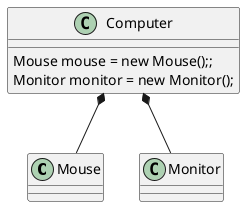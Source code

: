 @startuml

class Mouse{}
class Monitor{}
class Computer{
    Mouse mouse = new Mouse();;
    Monitor monitor = new Monitor();

}
Computer *-- Monitor
Computer *-- Mouse
@enduml
